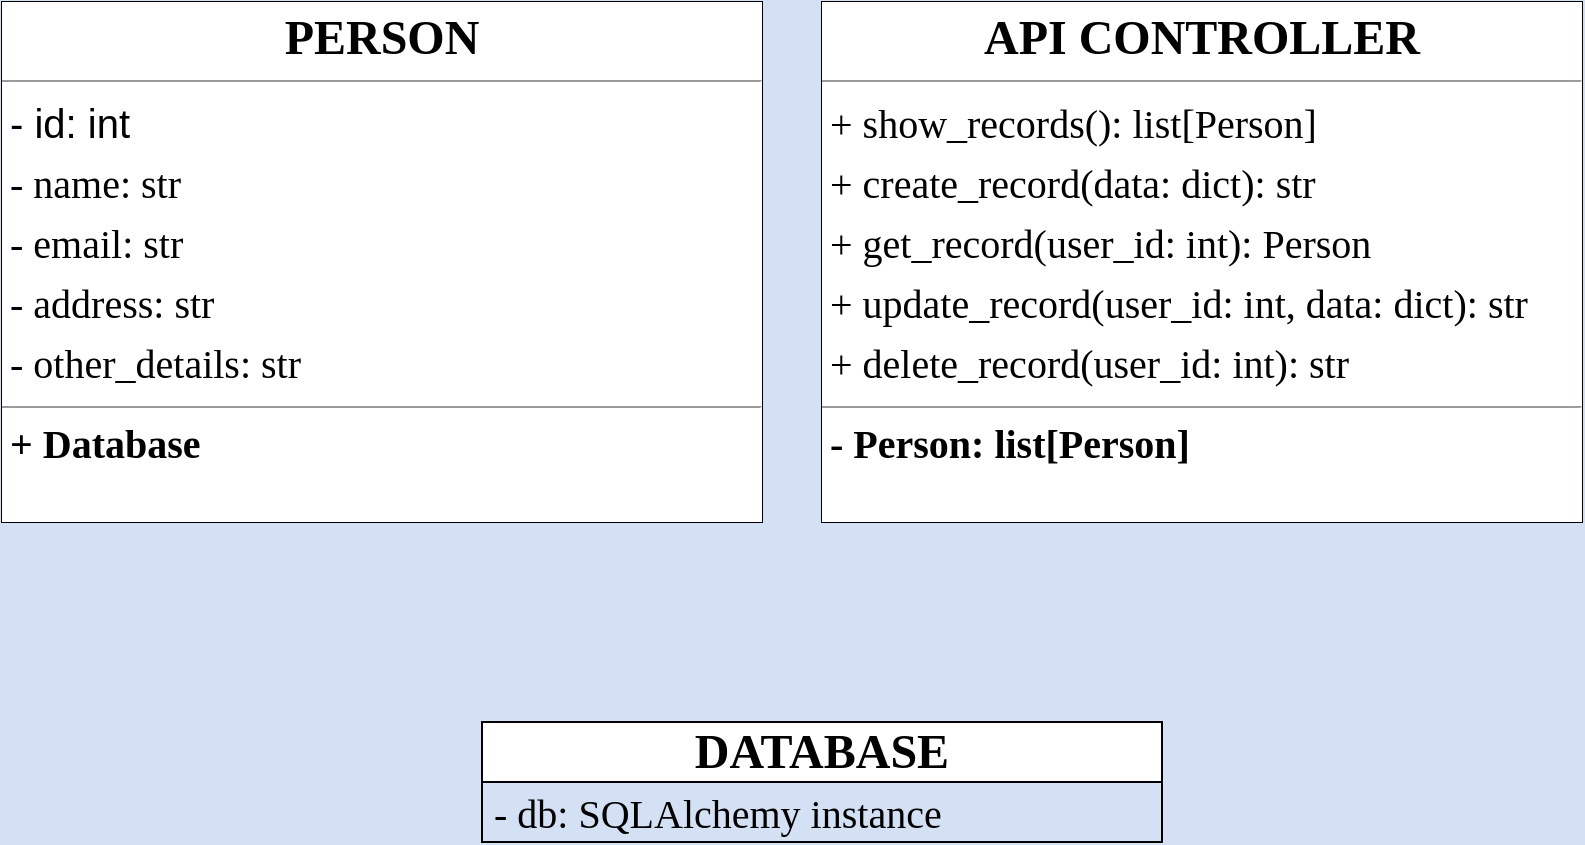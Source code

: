 <mxfile version="21.7.4" type="github">
  <diagram name="Page-1" id="2udUC88HVRYD_KpREyou">
    <mxGraphModel dx="1114" dy="616" grid="1" gridSize="10" guides="1" tooltips="1" connect="1" arrows="1" fold="1" page="1" pageScale="1" pageWidth="850" pageHeight="1100" background="#D4E1F5" math="0" shadow="0">
      <root>
        <mxCell id="0" />
        <mxCell id="1" parent="0" />
        <mxCell id="rDeJcTSuEco-DIoqhOzY-9" value="&lt;font size=&quot;1&quot; style=&quot;&quot; face=&quot;Times New Roman&quot;&gt;&lt;b style=&quot;font-size: 24px;&quot;&gt;DATABASE&lt;/b&gt;&lt;/font&gt;" style="swimlane;fontStyle=0;childLayout=stackLayout;horizontal=1;startSize=30;horizontalStack=0;resizeParent=1;resizeParentMax=0;resizeLast=0;collapsible=1;marginBottom=0;whiteSpace=wrap;html=1;" vertex="1" parent="1">
          <mxGeometry x="270" y="380" width="340" height="60" as="geometry" />
        </mxCell>
        <mxCell id="rDeJcTSuEco-DIoqhOzY-10" value="&lt;font face=&quot;Times New Roman&quot; style=&quot;font-size: 20px;&quot;&gt;- db: SQLAlchemy instance&lt;/font&gt;" style="text;strokeColor=none;fillColor=none;align=left;verticalAlign=middle;spacingLeft=4;spacingRight=4;overflow=hidden;points=[[0,0.5],[1,0.5]];portConstraint=eastwest;rotatable=0;whiteSpace=wrap;html=1;" vertex="1" parent="rDeJcTSuEco-DIoqhOzY-9">
          <mxGeometry y="30" width="340" height="30" as="geometry" />
        </mxCell>
        <mxCell id="rDeJcTSuEco-DIoqhOzY-13" value="&lt;h1 style=&quot;margin:0px;margin-top:4px;text-align:center;&quot;&gt;&lt;b&gt;&lt;font style=&quot;&quot; face=&quot;Times New Roman&quot;&gt;API CONTROLLER&lt;/font&gt;&lt;/b&gt;&lt;/h1&gt;&lt;hr size=&quot;1&quot;&gt;&lt;blockquote style=&quot;margin: 0px 0px 0px 4px; font-size: 20px; line-height: 150%;&quot;&gt;&lt;div style=&quot;text-align: justify; line-height: 150%;&quot;&gt;&lt;span style=&quot;font-family: &amp;quot;Times New Roman&amp;quot;;&quot;&gt;+ show_records(): list[Person]&lt;/span&gt;&lt;/div&gt;&lt;font style=&quot;font-size: 20px;&quot; face=&quot;Times New Roman&quot;&gt;&lt;div style=&quot;text-align: justify; line-height: 150%;&quot;&gt;+ create_record(data: dict): str&lt;/div&gt;&lt;/font&gt;&lt;font style=&quot;font-size: 20px;&quot; face=&quot;Times New Roman&quot;&gt;&lt;div style=&quot;text-align: justify; line-height: 150%;&quot;&gt;+ get_record(user_id: int): Person&lt;/div&gt;&lt;/font&gt;&lt;font style=&quot;font-size: 20px;&quot; face=&quot;Times New Roman&quot;&gt;&lt;div style=&quot;text-align: justify; line-height: 150%;&quot;&gt;+ update_record(user_id: int, data: dict): str&amp;nbsp;&lt;/div&gt;&lt;/font&gt;&lt;font style=&quot;font-size: 20px;&quot; face=&quot;Times New Roman&quot;&gt;&lt;div style=&quot;text-align: justify; line-height: 150%;&quot;&gt;+ delete_record(user_id: int): str&lt;/div&gt;&lt;/font&gt;&lt;/blockquote&gt;&lt;hr size=&quot;1&quot;&gt;&lt;p style=&quot;margin:0px;margin-left:4px;&quot;&gt;&lt;font style=&quot;font-size: 20px;&quot; face=&quot;Times New Roman&quot;&gt;&lt;b&gt;- Person: list[Person] &lt;/b&gt;&lt;/font&gt;&lt;br&gt;&lt;/p&gt;" style="verticalAlign=top;align=left;overflow=fill;fontSize=12;fontFamily=Helvetica;html=1;whiteSpace=wrap;labelBackgroundColor=default;" vertex="1" parent="1">
          <mxGeometry x="440" y="20" width="380" height="260" as="geometry" />
        </mxCell>
        <mxCell id="rDeJcTSuEco-DIoqhOzY-14" value="&lt;h1 style=&quot;margin:0px;margin-top:4px;text-align:center;&quot;&gt;&lt;b&gt;&lt;font style=&quot;&quot; face=&quot;Times New Roman&quot;&gt;PERSON&lt;/font&gt;&lt;/b&gt;&lt;/h1&gt;&lt;hr size=&quot;1&quot;&gt;&lt;blockquote style=&quot;margin: 0px 0px 0px 4px; font-size: 20px; line-height: 150%;&quot;&gt;&lt;div style=&quot;text-align: justify; line-height: 150%;&quot;&gt;- id: int &lt;br&gt;&lt;/div&gt;&lt;font style=&quot;font-size: 20px;&quot; face=&quot;Times New Roman&quot;&gt;&lt;div style=&quot;text-align: justify; line-height: 150%;&quot;&gt;- name: str     &lt;br&gt;&lt;/div&gt;&lt;/font&gt;&lt;font style=&quot;font-size: 20px;&quot; face=&quot;Times New Roman&quot;&gt;&lt;div style=&quot;text-align: justify; line-height: 150%;&quot;&gt; - email: str  &lt;br&gt;&lt;/div&gt;&lt;/font&gt;&lt;font style=&quot;font-size: 20px;&quot; face=&quot;Times New Roman&quot;&gt;&lt;div style=&quot;text-align: justify; line-height: 150%;&quot;&gt;- address: str   &lt;br&gt;&lt;/div&gt;&lt;/font&gt;&lt;font style=&quot;font-size: 20px;&quot; face=&quot;Times New Roman&quot;&gt;&lt;div style=&quot;text-align: justify; line-height: 150%;&quot;&gt;- other_details: str   &lt;br&gt;&lt;/div&gt;&lt;/font&gt;&lt;/blockquote&gt;&lt;hr size=&quot;1&quot;&gt;&lt;p style=&quot;margin:0px;margin-left:4px;&quot;&gt;&lt;font style=&quot;font-size: 20px;&quot; face=&quot;Times New Roman&quot;&gt;&lt;b&gt;+ Database  &lt;/b&gt;&lt;/font&gt;&lt;br&gt;&lt;/p&gt;" style="verticalAlign=top;align=left;overflow=fill;fontSize=12;fontFamily=Helvetica;html=1;whiteSpace=wrap;labelBackgroundColor=default;" vertex="1" parent="1">
          <mxGeometry x="30" y="20" width="380" height="260" as="geometry" />
        </mxCell>
      </root>
    </mxGraphModel>
  </diagram>
</mxfile>
